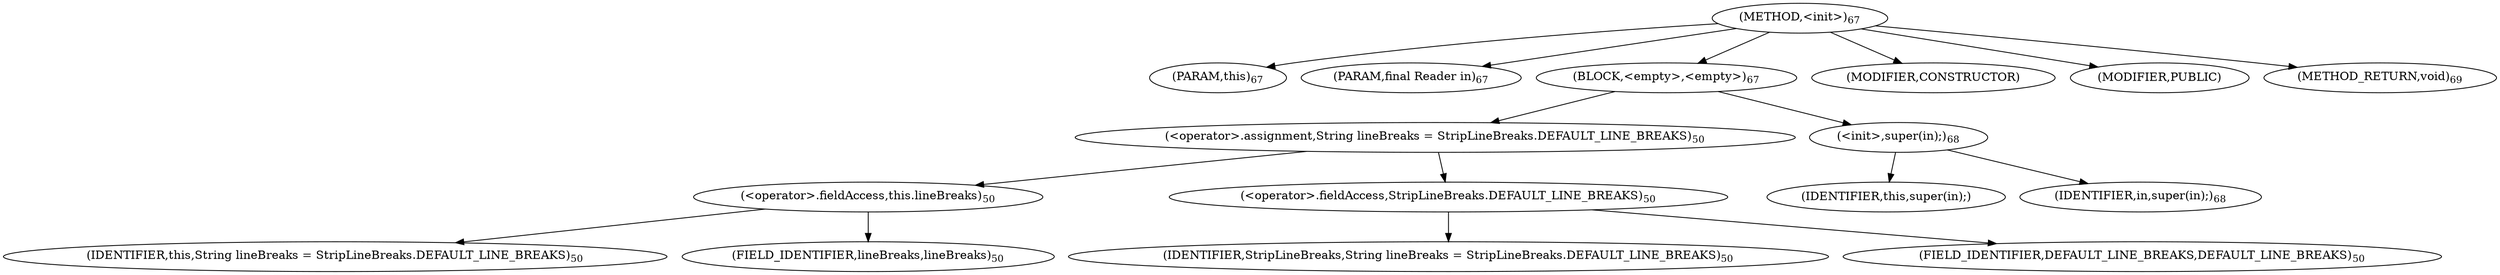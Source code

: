 digraph "&lt;init&gt;" {  
"47" [label = <(METHOD,&lt;init&gt;)<SUB>67</SUB>> ]
"6" [label = <(PARAM,this)<SUB>67</SUB>> ]
"48" [label = <(PARAM,final Reader in)<SUB>67</SUB>> ]
"49" [label = <(BLOCK,&lt;empty&gt;,&lt;empty&gt;)<SUB>67</SUB>> ]
"50" [label = <(&lt;operator&gt;.assignment,String lineBreaks = StripLineBreaks.DEFAULT_LINE_BREAKS)<SUB>50</SUB>> ]
"51" [label = <(&lt;operator&gt;.fieldAccess,this.lineBreaks)<SUB>50</SUB>> ]
"52" [label = <(IDENTIFIER,this,String lineBreaks = StripLineBreaks.DEFAULT_LINE_BREAKS)<SUB>50</SUB>> ]
"53" [label = <(FIELD_IDENTIFIER,lineBreaks,lineBreaks)<SUB>50</SUB>> ]
"54" [label = <(&lt;operator&gt;.fieldAccess,StripLineBreaks.DEFAULT_LINE_BREAKS)<SUB>50</SUB>> ]
"55" [label = <(IDENTIFIER,StripLineBreaks,String lineBreaks = StripLineBreaks.DEFAULT_LINE_BREAKS)<SUB>50</SUB>> ]
"56" [label = <(FIELD_IDENTIFIER,DEFAULT_LINE_BREAKS,DEFAULT_LINE_BREAKS)<SUB>50</SUB>> ]
"57" [label = <(&lt;init&gt;,super(in);)<SUB>68</SUB>> ]
"5" [label = <(IDENTIFIER,this,super(in);)> ]
"58" [label = <(IDENTIFIER,in,super(in);)<SUB>68</SUB>> ]
"59" [label = <(MODIFIER,CONSTRUCTOR)> ]
"60" [label = <(MODIFIER,PUBLIC)> ]
"61" [label = <(METHOD_RETURN,void)<SUB>69</SUB>> ]
  "47" -> "6" 
  "47" -> "48" 
  "47" -> "49" 
  "47" -> "59" 
  "47" -> "60" 
  "47" -> "61" 
  "49" -> "50" 
  "49" -> "57" 
  "50" -> "51" 
  "50" -> "54" 
  "51" -> "52" 
  "51" -> "53" 
  "54" -> "55" 
  "54" -> "56" 
  "57" -> "5" 
  "57" -> "58" 
}
